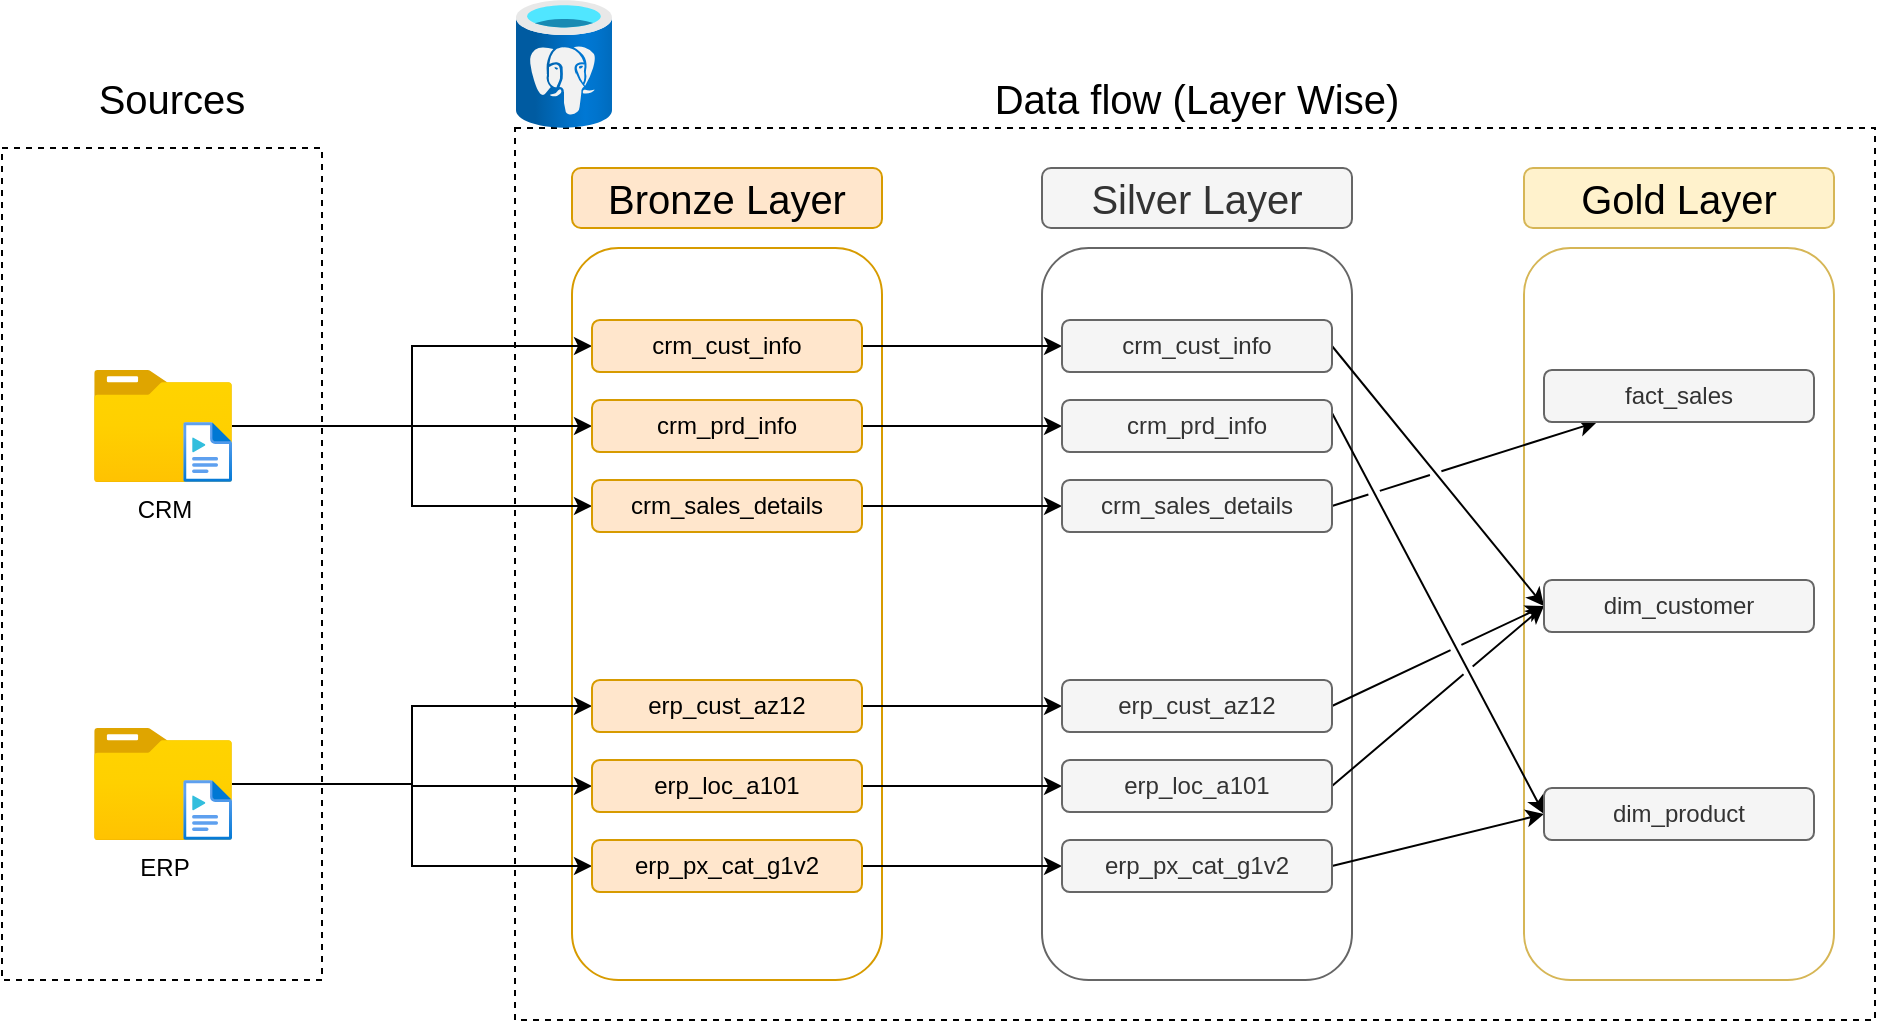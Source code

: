<mxfile version="28.1.2">
  <diagram name="Page-1" id="xkjEA_2cL9KmNNRsPvyw">
    <mxGraphModel dx="1158" dy="750" grid="1" gridSize="10" guides="1" tooltips="1" connect="1" arrows="1" fold="1" page="1" pageScale="1" pageWidth="850" pageHeight="1100" math="0" shadow="0">
      <root>
        <mxCell id="0" />
        <mxCell id="1" parent="0" />
        <mxCell id="zHxEk_UgPFJiZ44oRA61-39" value="" style="rounded=0;whiteSpace=wrap;html=1;fillColor=none;dashed=1;" parent="1" vertex="1">
          <mxGeometry x="40" y="184" width="160" height="416" as="geometry" />
        </mxCell>
        <mxCell id="zHxEk_UgPFJiZ44oRA61-40" value="Sources" style="text;html=1;align=center;verticalAlign=middle;whiteSpace=wrap;rounded=0;fontSize=20;" parent="1" vertex="1">
          <mxGeometry x="95" y="144" width="60" height="30" as="geometry" />
        </mxCell>
        <mxCell id="zHxEk_UgPFJiZ44oRA61-41" value="" style="rounded=0;whiteSpace=wrap;html=1;fillColor=none;dashed=1;" parent="1" vertex="1">
          <mxGeometry x="296.5" y="174" width="680" height="446" as="geometry" />
        </mxCell>
        <mxCell id="zHxEk_UgPFJiZ44oRA61-42" value="Data flow (Layer Wise)" style="text;html=1;align=center;verticalAlign=middle;whiteSpace=wrap;rounded=0;fontSize=20;" parent="1" vertex="1">
          <mxGeometry x="525" y="144" width="225" height="30" as="geometry" />
        </mxCell>
        <mxCell id="zHxEk_UgPFJiZ44oRA61-45" value="" style="rounded=1;whiteSpace=wrap;html=1;fillColor=none;strokeColor=#d79b00;" parent="1" vertex="1">
          <mxGeometry x="325" y="234" width="155" height="366" as="geometry" />
        </mxCell>
        <mxCell id="zHxEk_UgPFJiZ44oRA61-46" value="&lt;font style=&quot;font-size: 20px;&quot;&gt;Bronze Layer&lt;/font&gt;" style="rounded=1;whiteSpace=wrap;html=1;fillColor=#ffe6cc;strokeColor=#d79b00;" parent="1" vertex="1">
          <mxGeometry x="325" y="194" width="155" height="30" as="geometry" />
        </mxCell>
        <mxCell id="zHxEk_UgPFJiZ44oRA61-47" value="" style="rounded=1;whiteSpace=wrap;html=1;fillColor=none;strokeColor=#666666;fontColor=#333333;" parent="1" vertex="1">
          <mxGeometry x="560" y="234" width="155" height="366" as="geometry" />
        </mxCell>
        <mxCell id="zHxEk_UgPFJiZ44oRA61-48" value="&lt;font style=&quot;font-size: 20px;&quot;&gt;Silver Layer&lt;/font&gt;" style="rounded=1;whiteSpace=wrap;html=1;fillColor=#f5f5f5;strokeColor=#666666;fontColor=#333333;" parent="1" vertex="1">
          <mxGeometry x="560" y="194" width="155" height="30" as="geometry" />
        </mxCell>
        <mxCell id="zHxEk_UgPFJiZ44oRA61-49" value="" style="rounded=1;whiteSpace=wrap;html=1;fillColor=none;strokeColor=#d6b656;" parent="1" vertex="1">
          <mxGeometry x="801" y="234" width="155" height="366" as="geometry" />
        </mxCell>
        <mxCell id="zHxEk_UgPFJiZ44oRA61-50" value="&lt;font style=&quot;font-size: 20px;&quot;&gt;Gold Layer&lt;/font&gt;" style="rounded=1;whiteSpace=wrap;html=1;fillColor=#fff2cc;strokeColor=#d6b656;" parent="1" vertex="1">
          <mxGeometry x="801" y="194" width="155" height="30" as="geometry" />
        </mxCell>
        <mxCell id="zHxEk_UgPFJiZ44oRA61-84" style="edgeStyle=orthogonalEdgeStyle;rounded=0;orthogonalLoop=1;jettySize=auto;html=1;entryX=0;entryY=0.5;entryDx=0;entryDy=0;" parent="1" source="zHxEk_UgPFJiZ44oRA61-51" target="zHxEk_UgPFJiZ44oRA61-77" edge="1">
          <mxGeometry relative="1" as="geometry" />
        </mxCell>
        <mxCell id="zHxEk_UgPFJiZ44oRA61-85" style="edgeStyle=orthogonalEdgeStyle;rounded=0;orthogonalLoop=1;jettySize=auto;html=1;" parent="1" source="zHxEk_UgPFJiZ44oRA61-51" target="zHxEk_UgPFJiZ44oRA61-78" edge="1">
          <mxGeometry relative="1" as="geometry" />
        </mxCell>
        <mxCell id="zHxEk_UgPFJiZ44oRA61-86" style="edgeStyle=orthogonalEdgeStyle;rounded=0;orthogonalLoop=1;jettySize=auto;html=1;entryX=0;entryY=0.5;entryDx=0;entryDy=0;" parent="1" source="zHxEk_UgPFJiZ44oRA61-51" target="zHxEk_UgPFJiZ44oRA61-79" edge="1">
          <mxGeometry relative="1" as="geometry" />
        </mxCell>
        <mxCell id="zHxEk_UgPFJiZ44oRA61-51" value="CRM" style="image;aspect=fixed;html=1;points=[];align=center;fontSize=12;image=img/lib/azure2/general/Folder_Blank.svg;" parent="1" vertex="1">
          <mxGeometry x="86" y="295" width="69" height="56.0" as="geometry" />
        </mxCell>
        <mxCell id="zHxEk_UgPFJiZ44oRA61-52" value="" style="image;aspect=fixed;html=1;points=[];align=center;fontSize=12;image=img/lib/azure2/general/Media_File.svg;" parent="1" vertex="1">
          <mxGeometry x="130.62" y="321" width="24.38" height="30" as="geometry" />
        </mxCell>
        <mxCell id="zHxEk_UgPFJiZ44oRA61-91" style="edgeStyle=orthogonalEdgeStyle;rounded=0;orthogonalLoop=1;jettySize=auto;html=1;entryX=0;entryY=0.5;entryDx=0;entryDy=0;" parent="1" source="zHxEk_UgPFJiZ44oRA61-53" target="zHxEk_UgPFJiZ44oRA61-81" edge="1">
          <mxGeometry relative="1" as="geometry" />
        </mxCell>
        <mxCell id="zHxEk_UgPFJiZ44oRA61-92" style="edgeStyle=orthogonalEdgeStyle;rounded=0;orthogonalLoop=1;jettySize=auto;html=1;" parent="1" source="zHxEk_UgPFJiZ44oRA61-53" target="zHxEk_UgPFJiZ44oRA61-82" edge="1">
          <mxGeometry relative="1" as="geometry" />
        </mxCell>
        <mxCell id="zHxEk_UgPFJiZ44oRA61-93" style="edgeStyle=orthogonalEdgeStyle;rounded=0;orthogonalLoop=1;jettySize=auto;html=1;entryX=0;entryY=0.5;entryDx=0;entryDy=0;" parent="1" source="zHxEk_UgPFJiZ44oRA61-53" target="zHxEk_UgPFJiZ44oRA61-83" edge="1">
          <mxGeometry relative="1" as="geometry" />
        </mxCell>
        <mxCell id="zHxEk_UgPFJiZ44oRA61-53" value="ERP" style="image;aspect=fixed;html=1;points=[];align=center;fontSize=12;image=img/lib/azure2/general/Folder_Blank.svg;" parent="1" vertex="1">
          <mxGeometry x="86" y="474" width="69" height="56.0" as="geometry" />
        </mxCell>
        <mxCell id="zHxEk_UgPFJiZ44oRA61-54" value="" style="image;aspect=fixed;html=1;points=[];align=center;fontSize=12;image=img/lib/azure2/general/Media_File.svg;" parent="1" vertex="1">
          <mxGeometry x="130.62" y="500" width="24.38" height="30" as="geometry" />
        </mxCell>
        <mxCell id="zHxEk_UgPFJiZ44oRA61-76" value="" style="image;aspect=fixed;html=1;points=[];align=center;fontSize=12;image=img/lib/azure2/databases/Azure_Database_PostgreSQL_Server.svg;" parent="1" vertex="1">
          <mxGeometry x="297" y="110" width="48" height="64" as="geometry" />
        </mxCell>
        <mxCell id="gFIY-f4jpLRfDKWtJCc0-7" style="edgeStyle=orthogonalEdgeStyle;rounded=0;orthogonalLoop=1;jettySize=auto;html=1;entryX=0;entryY=0.5;entryDx=0;entryDy=0;" edge="1" parent="1" source="zHxEk_UgPFJiZ44oRA61-77" target="gFIY-f4jpLRfDKWtJCc0-1">
          <mxGeometry relative="1" as="geometry" />
        </mxCell>
        <mxCell id="zHxEk_UgPFJiZ44oRA61-77" value="&lt;font&gt;crm_cust_info&lt;/font&gt;" style="rounded=1;whiteSpace=wrap;html=1;fillColor=#ffe6cc;strokeColor=#d79b00;" parent="1" vertex="1">
          <mxGeometry x="335" y="270" width="135" height="26" as="geometry" />
        </mxCell>
        <mxCell id="gFIY-f4jpLRfDKWtJCc0-8" style="edgeStyle=orthogonalEdgeStyle;rounded=0;orthogonalLoop=1;jettySize=auto;html=1;" edge="1" parent="1" source="zHxEk_UgPFJiZ44oRA61-78" target="gFIY-f4jpLRfDKWtJCc0-2">
          <mxGeometry relative="1" as="geometry" />
        </mxCell>
        <mxCell id="zHxEk_UgPFJiZ44oRA61-78" value="crm_prd_info" style="rounded=1;whiteSpace=wrap;html=1;fillColor=#ffe6cc;strokeColor=#d79b00;" parent="1" vertex="1">
          <mxGeometry x="335" y="310" width="135" height="26" as="geometry" />
        </mxCell>
        <mxCell id="gFIY-f4jpLRfDKWtJCc0-9" style="edgeStyle=orthogonalEdgeStyle;rounded=0;orthogonalLoop=1;jettySize=auto;html=1;" edge="1" parent="1" source="zHxEk_UgPFJiZ44oRA61-79" target="gFIY-f4jpLRfDKWtJCc0-3">
          <mxGeometry relative="1" as="geometry" />
        </mxCell>
        <mxCell id="zHxEk_UgPFJiZ44oRA61-79" value="&lt;font&gt;crm_sales_details&lt;/font&gt;" style="rounded=1;whiteSpace=wrap;html=1;fillColor=#ffe6cc;strokeColor=#d79b00;" parent="1" vertex="1">
          <mxGeometry x="335" y="350" width="135" height="26" as="geometry" />
        </mxCell>
        <mxCell id="gFIY-f4jpLRfDKWtJCc0-10" style="edgeStyle=orthogonalEdgeStyle;rounded=0;orthogonalLoop=1;jettySize=auto;html=1;" edge="1" parent="1" source="zHxEk_UgPFJiZ44oRA61-81" target="gFIY-f4jpLRfDKWtJCc0-4">
          <mxGeometry relative="1" as="geometry" />
        </mxCell>
        <mxCell id="zHxEk_UgPFJiZ44oRA61-81" value="&lt;font&gt;erp_cust_az12&lt;/font&gt;" style="rounded=1;whiteSpace=wrap;html=1;fillColor=#ffe6cc;strokeColor=#d79b00;" parent="1" vertex="1">
          <mxGeometry x="335" y="450" width="135" height="26" as="geometry" />
        </mxCell>
        <mxCell id="gFIY-f4jpLRfDKWtJCc0-11" style="edgeStyle=orthogonalEdgeStyle;rounded=0;orthogonalLoop=1;jettySize=auto;html=1;" edge="1" parent="1" source="zHxEk_UgPFJiZ44oRA61-82" target="gFIY-f4jpLRfDKWtJCc0-5">
          <mxGeometry relative="1" as="geometry" />
        </mxCell>
        <mxCell id="zHxEk_UgPFJiZ44oRA61-82" value="erp_loc_a101" style="rounded=1;whiteSpace=wrap;html=1;fillColor=#ffe6cc;strokeColor=#d79b00;" parent="1" vertex="1">
          <mxGeometry x="335" y="490" width="135" height="26" as="geometry" />
        </mxCell>
        <mxCell id="gFIY-f4jpLRfDKWtJCc0-12" style="edgeStyle=orthogonalEdgeStyle;rounded=0;orthogonalLoop=1;jettySize=auto;html=1;" edge="1" parent="1" source="zHxEk_UgPFJiZ44oRA61-83" target="gFIY-f4jpLRfDKWtJCc0-6">
          <mxGeometry relative="1" as="geometry" />
        </mxCell>
        <mxCell id="zHxEk_UgPFJiZ44oRA61-83" value="&lt;font&gt;erp_px_cat_g1v2&lt;/font&gt;" style="rounded=1;whiteSpace=wrap;html=1;fillColor=#ffe6cc;strokeColor=#d79b00;" parent="1" vertex="1">
          <mxGeometry x="335" y="530" width="135" height="26" as="geometry" />
        </mxCell>
        <mxCell id="gFIY-f4jpLRfDKWtJCc0-17" style="rounded=0;orthogonalLoop=1;jettySize=auto;html=1;exitX=1;exitY=0.5;exitDx=0;exitDy=0;entryX=0;entryY=0.5;entryDx=0;entryDy=0;jumpStyle=gap;" edge="1" parent="1" source="gFIY-f4jpLRfDKWtJCc0-1" target="gFIY-f4jpLRfDKWtJCc0-14">
          <mxGeometry relative="1" as="geometry" />
        </mxCell>
        <mxCell id="gFIY-f4jpLRfDKWtJCc0-1" value="&lt;font&gt;crm_cust_info&lt;/font&gt;" style="rounded=1;whiteSpace=wrap;html=1;fillColor=#f5f5f5;strokeColor=#666666;fontColor=#333333;" vertex="1" parent="1">
          <mxGeometry x="570" y="270" width="135" height="26" as="geometry" />
        </mxCell>
        <mxCell id="gFIY-f4jpLRfDKWtJCc0-20" style="rounded=0;orthogonalLoop=1;jettySize=auto;html=1;exitX=1;exitY=0.25;exitDx=0;exitDy=0;entryX=0;entryY=0.5;entryDx=0;entryDy=0;" edge="1" parent="1" source="gFIY-f4jpLRfDKWtJCc0-2" target="gFIY-f4jpLRfDKWtJCc0-15">
          <mxGeometry relative="1" as="geometry" />
        </mxCell>
        <mxCell id="gFIY-f4jpLRfDKWtJCc0-2" value="crm_prd_info" style="rounded=1;whiteSpace=wrap;html=1;fillColor=#f5f5f5;strokeColor=#666666;fontColor=#333333;" vertex="1" parent="1">
          <mxGeometry x="570" y="310" width="135" height="26" as="geometry" />
        </mxCell>
        <mxCell id="gFIY-f4jpLRfDKWtJCc0-16" style="rounded=0;orthogonalLoop=1;jettySize=auto;html=1;exitX=1;exitY=0.5;exitDx=0;exitDy=0;jumpStyle=gap;" edge="1" parent="1" source="gFIY-f4jpLRfDKWtJCc0-3" target="gFIY-f4jpLRfDKWtJCc0-13">
          <mxGeometry relative="1" as="geometry" />
        </mxCell>
        <mxCell id="gFIY-f4jpLRfDKWtJCc0-3" value="&lt;font&gt;crm_sales_details&lt;/font&gt;" style="rounded=1;whiteSpace=wrap;html=1;fillColor=#f5f5f5;strokeColor=#666666;fontColor=#333333;" vertex="1" parent="1">
          <mxGeometry x="570" y="350" width="135" height="26" as="geometry" />
        </mxCell>
        <mxCell id="gFIY-f4jpLRfDKWtJCc0-18" style="rounded=0;orthogonalLoop=1;jettySize=auto;html=1;exitX=1;exitY=0.5;exitDx=0;exitDy=0;entryX=0;entryY=0.5;entryDx=0;entryDy=0;jumpStyle=gap;" edge="1" parent="1" source="gFIY-f4jpLRfDKWtJCc0-4" target="gFIY-f4jpLRfDKWtJCc0-14">
          <mxGeometry relative="1" as="geometry" />
        </mxCell>
        <mxCell id="gFIY-f4jpLRfDKWtJCc0-4" value="&lt;font&gt;erp_cust_az12&lt;/font&gt;" style="rounded=1;whiteSpace=wrap;html=1;fillColor=#f5f5f5;strokeColor=#666666;fontColor=#333333;" vertex="1" parent="1">
          <mxGeometry x="570" y="450" width="135" height="26" as="geometry" />
        </mxCell>
        <mxCell id="gFIY-f4jpLRfDKWtJCc0-19" style="rounded=0;orthogonalLoop=1;jettySize=auto;html=1;exitX=1;exitY=0.5;exitDx=0;exitDy=0;entryX=0;entryY=0.5;entryDx=0;entryDy=0;jumpStyle=gap;" edge="1" parent="1" source="gFIY-f4jpLRfDKWtJCc0-5" target="gFIY-f4jpLRfDKWtJCc0-14">
          <mxGeometry relative="1" as="geometry" />
        </mxCell>
        <mxCell id="gFIY-f4jpLRfDKWtJCc0-5" value="erp_loc_a101" style="rounded=1;whiteSpace=wrap;html=1;fillColor=#f5f5f5;strokeColor=#666666;fontColor=#333333;" vertex="1" parent="1">
          <mxGeometry x="570" y="490" width="135" height="26" as="geometry" />
        </mxCell>
        <mxCell id="gFIY-f4jpLRfDKWtJCc0-21" style="rounded=0;orthogonalLoop=1;jettySize=auto;html=1;exitX=1;exitY=0.5;exitDx=0;exitDy=0;entryX=0;entryY=0.5;entryDx=0;entryDy=0;" edge="1" parent="1" source="gFIY-f4jpLRfDKWtJCc0-6" target="gFIY-f4jpLRfDKWtJCc0-15">
          <mxGeometry relative="1" as="geometry" />
        </mxCell>
        <mxCell id="gFIY-f4jpLRfDKWtJCc0-6" value="&lt;font&gt;erp_px_cat_g1v2&lt;/font&gt;" style="rounded=1;whiteSpace=wrap;html=1;fillColor=#f5f5f5;strokeColor=#666666;fontColor=#333333;" vertex="1" parent="1">
          <mxGeometry x="570" y="530" width="135" height="26" as="geometry" />
        </mxCell>
        <mxCell id="gFIY-f4jpLRfDKWtJCc0-13" value="fact_sales" style="rounded=1;whiteSpace=wrap;html=1;fillColor=#f5f5f5;strokeColor=#666666;fontColor=#333333;" vertex="1" parent="1">
          <mxGeometry x="811" y="295" width="135" height="26" as="geometry" />
        </mxCell>
        <mxCell id="gFIY-f4jpLRfDKWtJCc0-14" value="dim_customer" style="rounded=1;whiteSpace=wrap;html=1;fillColor=#f5f5f5;strokeColor=#666666;fontColor=#333333;" vertex="1" parent="1">
          <mxGeometry x="811" y="400" width="135" height="26" as="geometry" />
        </mxCell>
        <mxCell id="gFIY-f4jpLRfDKWtJCc0-15" value="dim_product" style="rounded=1;whiteSpace=wrap;html=1;fillColor=#f5f5f5;strokeColor=#666666;fontColor=#333333;" vertex="1" parent="1">
          <mxGeometry x="811" y="504" width="135" height="26" as="geometry" />
        </mxCell>
      </root>
    </mxGraphModel>
  </diagram>
</mxfile>
